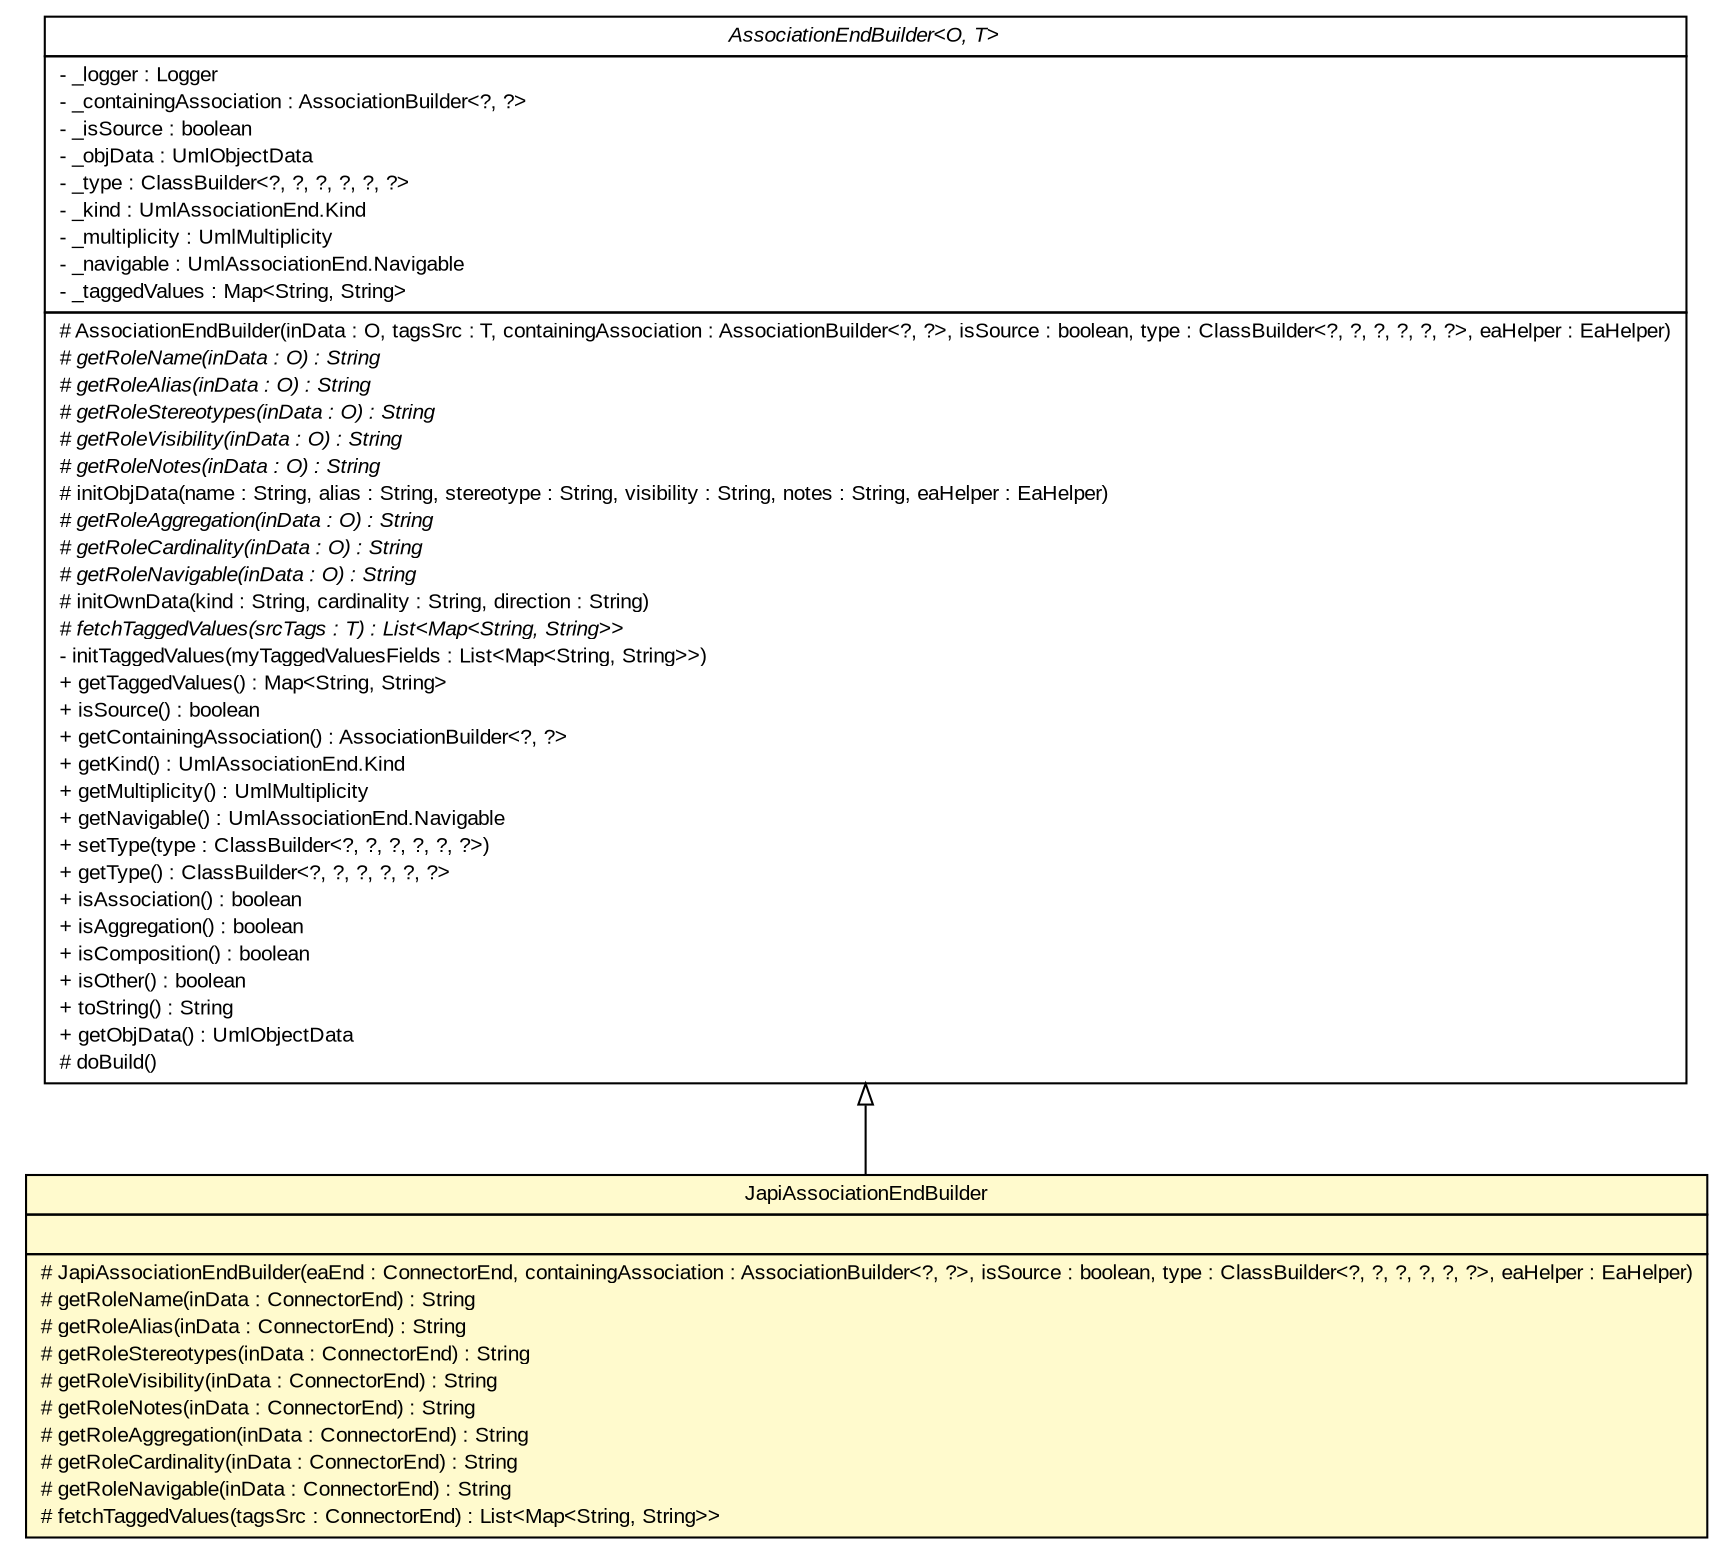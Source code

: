 #!/usr/local/bin/dot
#
# Class diagram 
# Generated by UMLGraph version R5_6_6-6-g3bdff0 (http://www.umlgraph.org/)
#

digraph G {
	edge [fontname="arial",fontsize=10,labelfontname="arial",labelfontsize=10];
	node [fontname="arial",fontsize=10,shape=plaintext];
	nodesep=0.25;
	ranksep=0.5;
	// org.tanjakostic.jcleancim.builder.ea.AssociationEndBuilder<O, T>
	c124084 [label=<<table title="org.tanjakostic.jcleancim.builder.ea.AssociationEndBuilder" border="0" cellborder="1" cellspacing="0" cellpadding="2" port="p" href="../AssociationEndBuilder.html">
		<tr><td><table border="0" cellspacing="0" cellpadding="1">
<tr><td align="center" balign="center"><font face="Arial Italic"> AssociationEndBuilder&lt;O, T&gt; </font></td></tr>
		</table></td></tr>
		<tr><td><table border="0" cellspacing="0" cellpadding="1">
<tr><td align="left" balign="left"> - _logger : Logger </td></tr>
<tr><td align="left" balign="left"> - _containingAssociation : AssociationBuilder&lt;?, ?&gt; </td></tr>
<tr><td align="left" balign="left"> - _isSource : boolean </td></tr>
<tr><td align="left" balign="left"> - _objData : UmlObjectData </td></tr>
<tr><td align="left" balign="left"> - _type : ClassBuilder&lt;?, ?, ?, ?, ?, ?&gt; </td></tr>
<tr><td align="left" balign="left"> - _kind : UmlAssociationEnd.Kind </td></tr>
<tr><td align="left" balign="left"> - _multiplicity : UmlMultiplicity </td></tr>
<tr><td align="left" balign="left"> - _navigable : UmlAssociationEnd.Navigable </td></tr>
<tr><td align="left" balign="left"> - _taggedValues : Map&lt;String, String&gt; </td></tr>
		</table></td></tr>
		<tr><td><table border="0" cellspacing="0" cellpadding="1">
<tr><td align="left" balign="left"> # AssociationEndBuilder(inData : O, tagsSrc : T, containingAssociation : AssociationBuilder&lt;?, ?&gt;, isSource : boolean, type : ClassBuilder&lt;?, ?, ?, ?, ?, ?&gt;, eaHelper : EaHelper) </td></tr>
<tr><td align="left" balign="left"><font face="Arial Italic" point-size="10.0"> # getRoleName(inData : O) : String </font></td></tr>
<tr><td align="left" balign="left"><font face="Arial Italic" point-size="10.0"> # getRoleAlias(inData : O) : String </font></td></tr>
<tr><td align="left" balign="left"><font face="Arial Italic" point-size="10.0"> # getRoleStereotypes(inData : O) : String </font></td></tr>
<tr><td align="left" balign="left"><font face="Arial Italic" point-size="10.0"> # getRoleVisibility(inData : O) : String </font></td></tr>
<tr><td align="left" balign="left"><font face="Arial Italic" point-size="10.0"> # getRoleNotes(inData : O) : String </font></td></tr>
<tr><td align="left" balign="left"> # initObjData(name : String, alias : String, stereotype : String, visibility : String, notes : String, eaHelper : EaHelper) </td></tr>
<tr><td align="left" balign="left"><font face="Arial Italic" point-size="10.0"> # getRoleAggregation(inData : O) : String </font></td></tr>
<tr><td align="left" balign="left"><font face="Arial Italic" point-size="10.0"> # getRoleCardinality(inData : O) : String </font></td></tr>
<tr><td align="left" balign="left"><font face="Arial Italic" point-size="10.0"> # getRoleNavigable(inData : O) : String </font></td></tr>
<tr><td align="left" balign="left"> # initOwnData(kind : String, cardinality : String, direction : String) </td></tr>
<tr><td align="left" balign="left"><font face="Arial Italic" point-size="10.0"> # fetchTaggedValues(srcTags : T) : List&lt;Map&lt;String, String&gt;&gt; </font></td></tr>
<tr><td align="left" balign="left"> - initTaggedValues(myTaggedValuesFields : List&lt;Map&lt;String, String&gt;&gt;) </td></tr>
<tr><td align="left" balign="left"> + getTaggedValues() : Map&lt;String, String&gt; </td></tr>
<tr><td align="left" balign="left"> + isSource() : boolean </td></tr>
<tr><td align="left" balign="left"> + getContainingAssociation() : AssociationBuilder&lt;?, ?&gt; </td></tr>
<tr><td align="left" balign="left"> + getKind() : UmlAssociationEnd.Kind </td></tr>
<tr><td align="left" balign="left"> + getMultiplicity() : UmlMultiplicity </td></tr>
<tr><td align="left" balign="left"> + getNavigable() : UmlAssociationEnd.Navigable </td></tr>
<tr><td align="left" balign="left"> + setType(type : ClassBuilder&lt;?, ?, ?, ?, ?, ?&gt;) </td></tr>
<tr><td align="left" balign="left"> + getType() : ClassBuilder&lt;?, ?, ?, ?, ?, ?&gt; </td></tr>
<tr><td align="left" balign="left"> + isAssociation() : boolean </td></tr>
<tr><td align="left" balign="left"> + isAggregation() : boolean </td></tr>
<tr><td align="left" balign="left"> + isComposition() : boolean </td></tr>
<tr><td align="left" balign="left"> + isOther() : boolean </td></tr>
<tr><td align="left" balign="left"> + toString() : String </td></tr>
<tr><td align="left" balign="left"> + getObjData() : UmlObjectData </td></tr>
<tr><td align="left" balign="left"> # doBuild() </td></tr>
		</table></td></tr>
		</table>>, URL="../AssociationEndBuilder.html", fontname="arial", fontcolor="black", fontsize=10.0];
	// org.tanjakostic.jcleancim.builder.ea.japi.JapiAssociationEndBuilder
	c124112 [label=<<table title="org.tanjakostic.jcleancim.builder.ea.japi.JapiAssociationEndBuilder" border="0" cellborder="1" cellspacing="0" cellpadding="2" port="p" bgcolor="lemonChiffon" href="./JapiAssociationEndBuilder.html">
		<tr><td><table border="0" cellspacing="0" cellpadding="1">
<tr><td align="center" balign="center"> JapiAssociationEndBuilder </td></tr>
		</table></td></tr>
		<tr><td><table border="0" cellspacing="0" cellpadding="1">
<tr><td align="left" balign="left">  </td></tr>
		</table></td></tr>
		<tr><td><table border="0" cellspacing="0" cellpadding="1">
<tr><td align="left" balign="left"> # JapiAssociationEndBuilder(eaEnd : ConnectorEnd, containingAssociation : AssociationBuilder&lt;?, ?&gt;, isSource : boolean, type : ClassBuilder&lt;?, ?, ?, ?, ?, ?&gt;, eaHelper : EaHelper) </td></tr>
<tr><td align="left" balign="left"> # getRoleName(inData : ConnectorEnd) : String </td></tr>
<tr><td align="left" balign="left"> # getRoleAlias(inData : ConnectorEnd) : String </td></tr>
<tr><td align="left" balign="left"> # getRoleStereotypes(inData : ConnectorEnd) : String </td></tr>
<tr><td align="left" balign="left"> # getRoleVisibility(inData : ConnectorEnd) : String </td></tr>
<tr><td align="left" balign="left"> # getRoleNotes(inData : ConnectorEnd) : String </td></tr>
<tr><td align="left" balign="left"> # getRoleAggregation(inData : ConnectorEnd) : String </td></tr>
<tr><td align="left" balign="left"> # getRoleCardinality(inData : ConnectorEnd) : String </td></tr>
<tr><td align="left" balign="left"> # getRoleNavigable(inData : ConnectorEnd) : String </td></tr>
<tr><td align="left" balign="left"> # fetchTaggedValues(tagsSrc : ConnectorEnd) : List&lt;Map&lt;String, String&gt;&gt; </td></tr>
		</table></td></tr>
		</table>>, URL="./JapiAssociationEndBuilder.html", fontname="arial", fontcolor="black", fontsize=10.0];
	//org.tanjakostic.jcleancim.builder.ea.japi.JapiAssociationEndBuilder extends org.tanjakostic.jcleancim.builder.ea.AssociationEndBuilder<org.sparx.ConnectorEnd, org.sparx.ConnectorEnd>
	c124084:p -> c124112:p [dir=back,arrowtail=empty];
}

